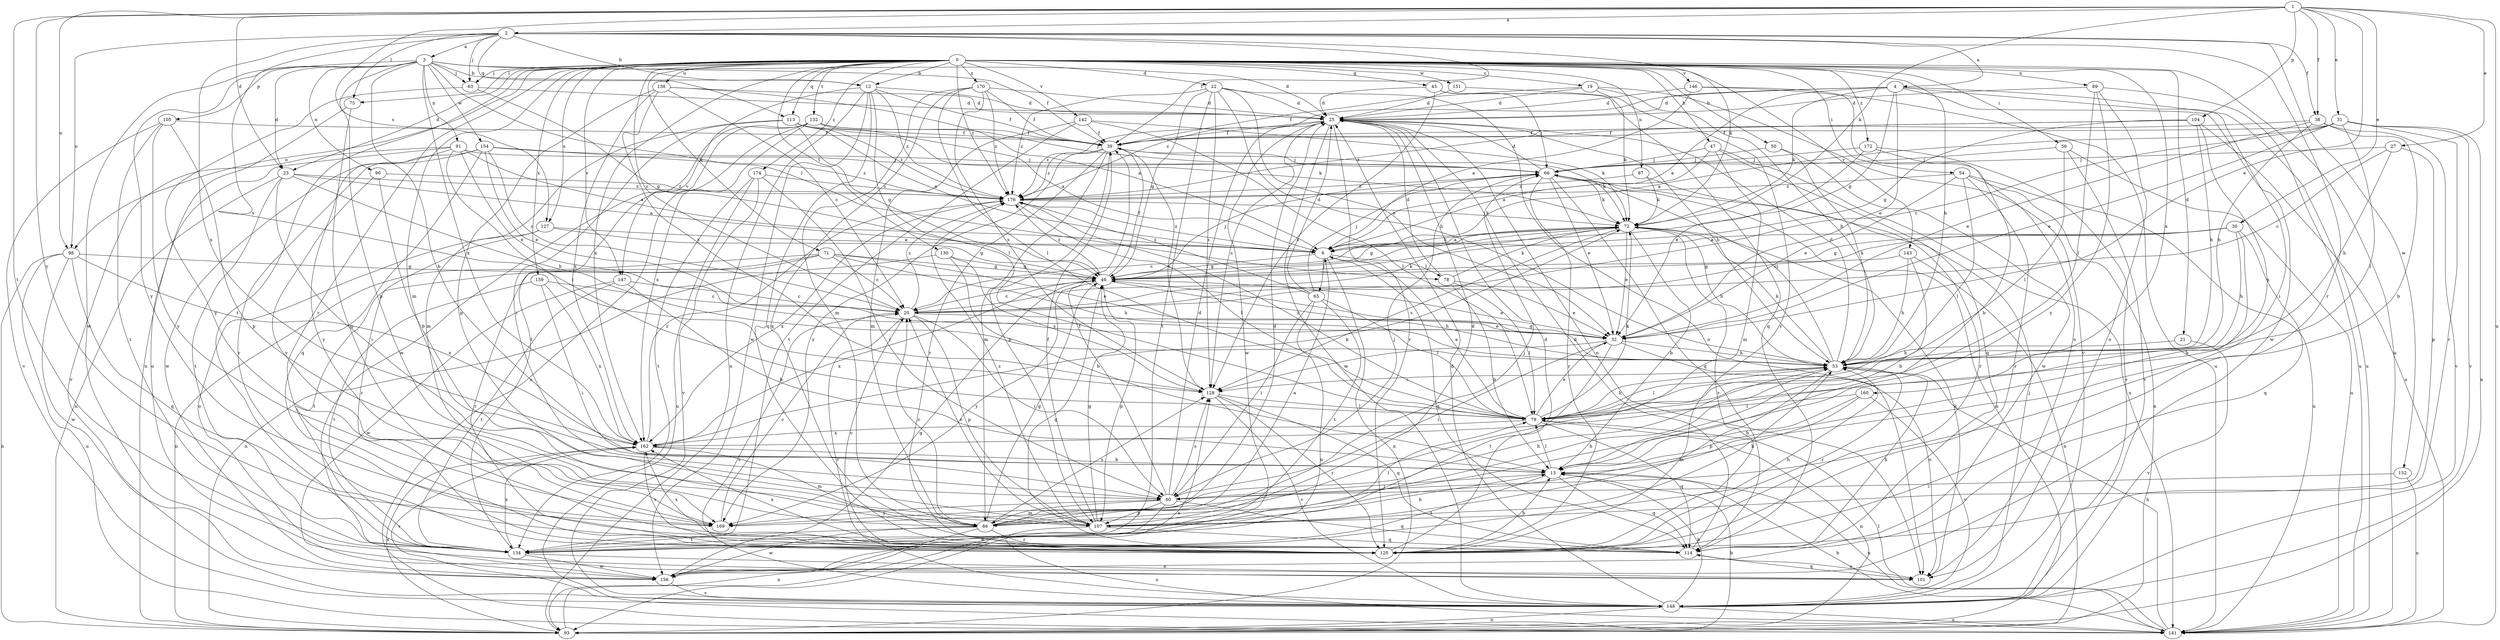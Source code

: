 strict digraph  {
0;
1;
2;
3;
4;
6;
12;
13;
19;
20;
21;
22;
23;
25;
27;
30;
31;
32;
38;
39;
45;
46;
47;
50;
53;
54;
56;
60;
63;
65;
66;
71;
72;
75;
78;
79;
86;
87;
89;
90;
91;
93;
98;
101;
104;
105;
107;
113;
114;
120;
127;
128;
130;
132;
134;
138;
141;
142;
143;
146;
147;
148;
151;
152;
154;
156;
159;
160;
162;
169;
170;
172;
174;
176;
0 -> 12  [label=b];
0 -> 19  [label=c];
0 -> 20  [label=c];
0 -> 21  [label=d];
0 -> 22  [label=d];
0 -> 23  [label=d];
0 -> 45  [label=g];
0 -> 47  [label=h];
0 -> 50  [label=h];
0 -> 53  [label=h];
0 -> 54  [label=i];
0 -> 56  [label=i];
0 -> 63  [label=j];
0 -> 71  [label=k];
0 -> 75  [label=l];
0 -> 86  [label=m];
0 -> 87  [label=n];
0 -> 89  [label=n];
0 -> 98  [label=o];
0 -> 113  [label=q];
0 -> 120  [label=r];
0 -> 127  [label=s];
0 -> 130  [label=t];
0 -> 132  [label=t];
0 -> 134  [label=t];
0 -> 138  [label=u];
0 -> 141  [label=u];
0 -> 142  [label=v];
0 -> 143  [label=v];
0 -> 146  [label=v];
0 -> 147  [label=v];
0 -> 151  [label=w];
0 -> 159  [label=x];
0 -> 160  [label=x];
0 -> 162  [label=x];
0 -> 170  [label=z];
0 -> 172  [label=z];
0 -> 174  [label=z];
0 -> 176  [label=z];
1 -> 2  [label=a];
1 -> 23  [label=d];
1 -> 27  [label=e];
1 -> 30  [label=e];
1 -> 31  [label=e];
1 -> 32  [label=e];
1 -> 38  [label=f];
1 -> 72  [label=k];
1 -> 98  [label=o];
1 -> 104  [label=p];
1 -> 127  [label=s];
1 -> 134  [label=t];
1 -> 141  [label=u];
1 -> 169  [label=y];
2 -> 3  [label=a];
2 -> 4  [label=a];
2 -> 12  [label=b];
2 -> 38  [label=f];
2 -> 39  [label=f];
2 -> 63  [label=j];
2 -> 72  [label=k];
2 -> 75  [label=l];
2 -> 98  [label=o];
2 -> 113  [label=q];
2 -> 120  [label=r];
2 -> 128  [label=s];
2 -> 152  [label=w];
2 -> 162  [label=x];
3 -> 12  [label=b];
3 -> 13  [label=b];
3 -> 23  [label=d];
3 -> 25  [label=d];
3 -> 39  [label=f];
3 -> 63  [label=j];
3 -> 78  [label=l];
3 -> 90  [label=n];
3 -> 91  [label=n];
3 -> 105  [label=p];
3 -> 107  [label=p];
3 -> 154  [label=w];
3 -> 156  [label=w];
3 -> 162  [label=x];
3 -> 169  [label=y];
4 -> 6  [label=a];
4 -> 25  [label=d];
4 -> 32  [label=e];
4 -> 46  [label=g];
4 -> 60  [label=i];
4 -> 72  [label=k];
4 -> 141  [label=u];
4 -> 156  [label=w];
4 -> 176  [label=z];
6 -> 46  [label=g];
6 -> 65  [label=j];
6 -> 72  [label=k];
6 -> 78  [label=l];
6 -> 93  [label=n];
6 -> 114  [label=q];
6 -> 176  [label=z];
12 -> 25  [label=d];
12 -> 39  [label=f];
12 -> 79  [label=l];
12 -> 93  [label=n];
12 -> 114  [label=q];
12 -> 147  [label=v];
12 -> 156  [label=w];
12 -> 176  [label=z];
13 -> 60  [label=i];
13 -> 79  [label=l];
13 -> 114  [label=q];
13 -> 134  [label=t];
13 -> 141  [label=u];
19 -> 25  [label=d];
19 -> 39  [label=f];
19 -> 53  [label=h];
19 -> 72  [label=k];
19 -> 148  [label=v];
20 -> 32  [label=e];
20 -> 60  [label=i];
20 -> 72  [label=k];
20 -> 107  [label=p];
20 -> 148  [label=v];
20 -> 176  [label=z];
21 -> 53  [label=h];
21 -> 148  [label=v];
22 -> 25  [label=d];
22 -> 32  [label=e];
22 -> 46  [label=g];
22 -> 53  [label=h];
22 -> 101  [label=o];
22 -> 128  [label=s];
22 -> 134  [label=t];
22 -> 176  [label=z];
23 -> 6  [label=a];
23 -> 53  [label=h];
23 -> 60  [label=i];
23 -> 93  [label=n];
23 -> 134  [label=t];
23 -> 176  [label=z];
25 -> 39  [label=f];
25 -> 53  [label=h];
25 -> 101  [label=o];
25 -> 120  [label=r];
25 -> 128  [label=s];
25 -> 148  [label=v];
25 -> 156  [label=w];
25 -> 176  [label=z];
27 -> 20  [label=c];
27 -> 53  [label=h];
27 -> 66  [label=j];
27 -> 107  [label=p];
30 -> 6  [label=a];
30 -> 13  [label=b];
30 -> 20  [label=c];
30 -> 46  [label=g];
30 -> 53  [label=h];
30 -> 114  [label=q];
31 -> 6  [label=a];
31 -> 20  [label=c];
31 -> 32  [label=e];
31 -> 39  [label=f];
31 -> 79  [label=l];
31 -> 93  [label=n];
31 -> 120  [label=r];
31 -> 148  [label=v];
32 -> 53  [label=h];
32 -> 60  [label=i];
32 -> 101  [label=o];
32 -> 128  [label=s];
32 -> 134  [label=t];
38 -> 13  [label=b];
38 -> 32  [label=e];
38 -> 39  [label=f];
38 -> 53  [label=h];
38 -> 148  [label=v];
39 -> 66  [label=j];
39 -> 72  [label=k];
39 -> 86  [label=m];
39 -> 107  [label=p];
39 -> 120  [label=r];
39 -> 128  [label=s];
39 -> 169  [label=y];
39 -> 176  [label=z];
45 -> 25  [label=d];
45 -> 66  [label=j];
45 -> 114  [label=q];
45 -> 128  [label=s];
46 -> 20  [label=c];
46 -> 32  [label=e];
46 -> 39  [label=f];
46 -> 53  [label=h];
46 -> 66  [label=j];
46 -> 107  [label=p];
46 -> 162  [label=x];
46 -> 169  [label=y];
46 -> 176  [label=z];
47 -> 6  [label=a];
47 -> 66  [label=j];
47 -> 86  [label=m];
47 -> 114  [label=q];
47 -> 141  [label=u];
50 -> 53  [label=h];
50 -> 66  [label=j];
50 -> 156  [label=w];
53 -> 25  [label=d];
53 -> 46  [label=g];
53 -> 66  [label=j];
53 -> 72  [label=k];
53 -> 79  [label=l];
53 -> 107  [label=p];
53 -> 120  [label=r];
53 -> 128  [label=s];
54 -> 32  [label=e];
54 -> 79  [label=l];
54 -> 93  [label=n];
54 -> 120  [label=r];
54 -> 141  [label=u];
54 -> 176  [label=z];
56 -> 66  [label=j];
56 -> 79  [label=l];
56 -> 141  [label=u];
56 -> 148  [label=v];
60 -> 25  [label=d];
60 -> 39  [label=f];
60 -> 66  [label=j];
60 -> 86  [label=m];
60 -> 107  [label=p];
60 -> 114  [label=q];
60 -> 128  [label=s];
60 -> 156  [label=w];
60 -> 169  [label=y];
63 -> 25  [label=d];
63 -> 46  [label=g];
63 -> 169  [label=y];
65 -> 25  [label=d];
65 -> 60  [label=i];
65 -> 66  [label=j];
65 -> 79  [label=l];
65 -> 93  [label=n];
65 -> 134  [label=t];
65 -> 176  [label=z];
66 -> 25  [label=d];
66 -> 32  [label=e];
66 -> 72  [label=k];
66 -> 93  [label=n];
66 -> 114  [label=q];
66 -> 120  [label=r];
66 -> 176  [label=z];
71 -> 20  [label=c];
71 -> 32  [label=e];
71 -> 46  [label=g];
71 -> 53  [label=h];
71 -> 93  [label=n];
71 -> 120  [label=r];
71 -> 134  [label=t];
72 -> 6  [label=a];
72 -> 13  [label=b];
72 -> 20  [label=c];
72 -> 32  [label=e];
72 -> 46  [label=g];
72 -> 53  [label=h];
72 -> 120  [label=r];
72 -> 128  [label=s];
75 -> 93  [label=n];
75 -> 114  [label=q];
78 -> 13  [label=b];
78 -> 25  [label=d];
78 -> 32  [label=e];
78 -> 72  [label=k];
78 -> 79  [label=l];
79 -> 6  [label=a];
79 -> 32  [label=e];
79 -> 53  [label=h];
79 -> 72  [label=k];
79 -> 93  [label=n];
79 -> 114  [label=q];
79 -> 162  [label=x];
79 -> 176  [label=z];
86 -> 6  [label=a];
86 -> 20  [label=c];
86 -> 25  [label=d];
86 -> 46  [label=g];
86 -> 53  [label=h];
86 -> 66  [label=j];
86 -> 93  [label=n];
86 -> 120  [label=r];
86 -> 128  [label=s];
86 -> 134  [label=t];
86 -> 156  [label=w];
87 -> 72  [label=k];
87 -> 120  [label=r];
87 -> 176  [label=z];
89 -> 25  [label=d];
89 -> 79  [label=l];
89 -> 101  [label=o];
89 -> 141  [label=u];
89 -> 169  [label=y];
90 -> 13  [label=b];
90 -> 169  [label=y];
90 -> 176  [label=z];
91 -> 6  [label=a];
91 -> 32  [label=e];
91 -> 66  [label=j];
91 -> 79  [label=l];
91 -> 101  [label=o];
91 -> 148  [label=v];
91 -> 169  [label=y];
93 -> 13  [label=b];
93 -> 128  [label=s];
93 -> 162  [label=x];
98 -> 46  [label=g];
98 -> 93  [label=n];
98 -> 114  [label=q];
98 -> 141  [label=u];
98 -> 156  [label=w];
98 -> 162  [label=x];
101 -> 72  [label=k];
101 -> 114  [label=q];
104 -> 39  [label=f];
104 -> 46  [label=g];
104 -> 53  [label=h];
104 -> 141  [label=u];
104 -> 162  [label=x];
104 -> 176  [label=z];
105 -> 39  [label=f];
105 -> 107  [label=p];
105 -> 134  [label=t];
105 -> 148  [label=v];
105 -> 169  [label=y];
107 -> 13  [label=b];
107 -> 20  [label=c];
107 -> 25  [label=d];
107 -> 39  [label=f];
107 -> 46  [label=g];
107 -> 53  [label=h];
107 -> 79  [label=l];
107 -> 114  [label=q];
107 -> 141  [label=u];
107 -> 176  [label=z];
113 -> 6  [label=a];
113 -> 39  [label=f];
113 -> 46  [label=g];
113 -> 60  [label=i];
113 -> 72  [label=k];
113 -> 86  [label=m];
113 -> 176  [label=z];
114 -> 25  [label=d];
114 -> 53  [label=h];
114 -> 101  [label=o];
114 -> 162  [label=x];
120 -> 13  [label=b];
120 -> 20  [label=c];
120 -> 25  [label=d];
120 -> 46  [label=g];
120 -> 162  [label=x];
127 -> 6  [label=a];
127 -> 46  [label=g];
127 -> 101  [label=o];
127 -> 120  [label=r];
128 -> 79  [label=l];
128 -> 114  [label=q];
128 -> 120  [label=r];
128 -> 148  [label=v];
130 -> 13  [label=b];
130 -> 46  [label=g];
130 -> 93  [label=n];
130 -> 128  [label=s];
132 -> 6  [label=a];
132 -> 39  [label=f];
132 -> 66  [label=j];
132 -> 134  [label=t];
132 -> 141  [label=u];
132 -> 156  [label=w];
132 -> 162  [label=x];
134 -> 53  [label=h];
134 -> 101  [label=o];
134 -> 156  [label=w];
134 -> 162  [label=x];
138 -> 6  [label=a];
138 -> 20  [label=c];
138 -> 25  [label=d];
138 -> 107  [label=p];
138 -> 128  [label=s];
138 -> 162  [label=x];
141 -> 13  [label=b];
141 -> 53  [label=h];
141 -> 79  [label=l];
142 -> 39  [label=f];
142 -> 72  [label=k];
142 -> 79  [label=l];
142 -> 86  [label=m];
142 -> 134  [label=t];
143 -> 13  [label=b];
143 -> 46  [label=g];
143 -> 53  [label=h];
143 -> 93  [label=n];
146 -> 6  [label=a];
146 -> 25  [label=d];
146 -> 101  [label=o];
146 -> 141  [label=u];
147 -> 13  [label=b];
147 -> 20  [label=c];
147 -> 134  [label=t];
147 -> 156  [label=w];
148 -> 13  [label=b];
148 -> 20  [label=c];
148 -> 25  [label=d];
148 -> 66  [label=j];
148 -> 93  [label=n];
148 -> 141  [label=u];
151 -> 25  [label=d];
151 -> 120  [label=r];
152 -> 60  [label=i];
152 -> 141  [label=u];
154 -> 20  [label=c];
154 -> 32  [label=e];
154 -> 66  [label=j];
154 -> 114  [label=q];
154 -> 120  [label=r];
154 -> 156  [label=w];
154 -> 176  [label=z];
156 -> 46  [label=g];
156 -> 148  [label=v];
159 -> 20  [label=c];
159 -> 60  [label=i];
159 -> 134  [label=t];
159 -> 162  [label=x];
160 -> 13  [label=b];
160 -> 79  [label=l];
160 -> 86  [label=m];
160 -> 148  [label=v];
162 -> 13  [label=b];
162 -> 72  [label=k];
162 -> 86  [label=m];
162 -> 120  [label=r];
162 -> 148  [label=v];
162 -> 176  [label=z];
169 -> 20  [label=c];
169 -> 53  [label=h];
170 -> 25  [label=d];
170 -> 39  [label=f];
170 -> 79  [label=l];
170 -> 86  [label=m];
170 -> 114  [label=q];
170 -> 128  [label=s];
170 -> 176  [label=z];
172 -> 13  [label=b];
172 -> 32  [label=e];
172 -> 66  [label=j];
172 -> 148  [label=v];
174 -> 60  [label=i];
174 -> 134  [label=t];
174 -> 141  [label=u];
174 -> 148  [label=v];
174 -> 176  [label=z];
176 -> 72  [label=k];
176 -> 79  [label=l];
176 -> 162  [label=x];
}
